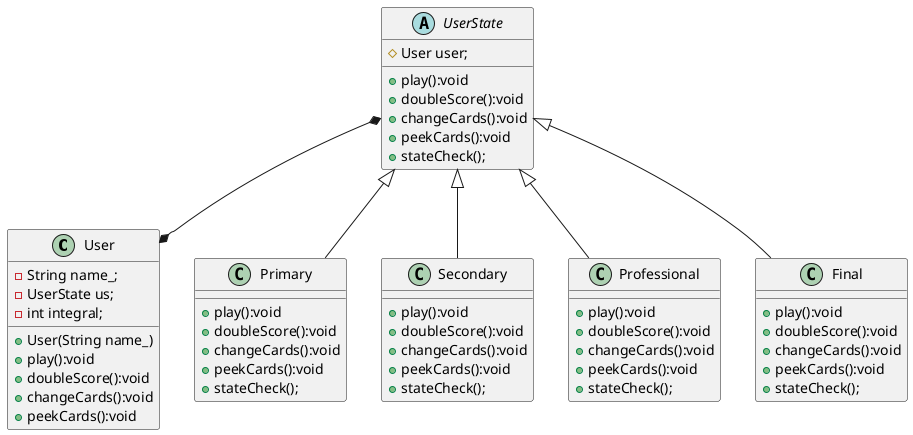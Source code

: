 @startuml
'https://plantuml.com/class-diagram

class User{
-String name_;
-UserState us;
-int integral;
+User(String name_)
+play():void
+doubleScore():void
+changeCards():void
+peekCards():void
}
UserState *--* User
abstract class UserState{
#User user;
+play():void
+doubleScore():void
+changeCards():void
+peekCards():void
+stateCheck();
}

class Primary extends UserState{
+play():void
+doubleScore():void
+changeCards():void
+peekCards():void
+stateCheck();
}

class Secondary extends UserState{
+play():void
+doubleScore():void
+changeCards():void
+peekCards():void
+stateCheck();
}

class Professional extends UserState{
+play():void
+doubleScore():void
+changeCards():void
+peekCards():void
+stateCheck();
}

class Final extends UserState{
+play():void
+doubleScore():void
+changeCards():void
+peekCards():void
+stateCheck();
}

@enduml